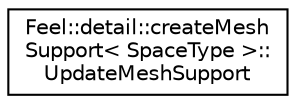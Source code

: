digraph "Graphical Class Hierarchy"
{
 // LATEX_PDF_SIZE
  edge [fontname="Helvetica",fontsize="10",labelfontname="Helvetica",labelfontsize="10"];
  node [fontname="Helvetica",fontsize="10",shape=record];
  rankdir="LR";
  Node0 [label="Feel::detail::createMesh\lSupport\< SpaceType \>::\lUpdateMeshSupport",height=0.2,width=0.4,color="black", fillcolor="white", style="filled",URL="$structFeel_1_1detail_1_1createMeshSupport_1_1UpdateMeshSupport.html",tooltip=" "];
}

